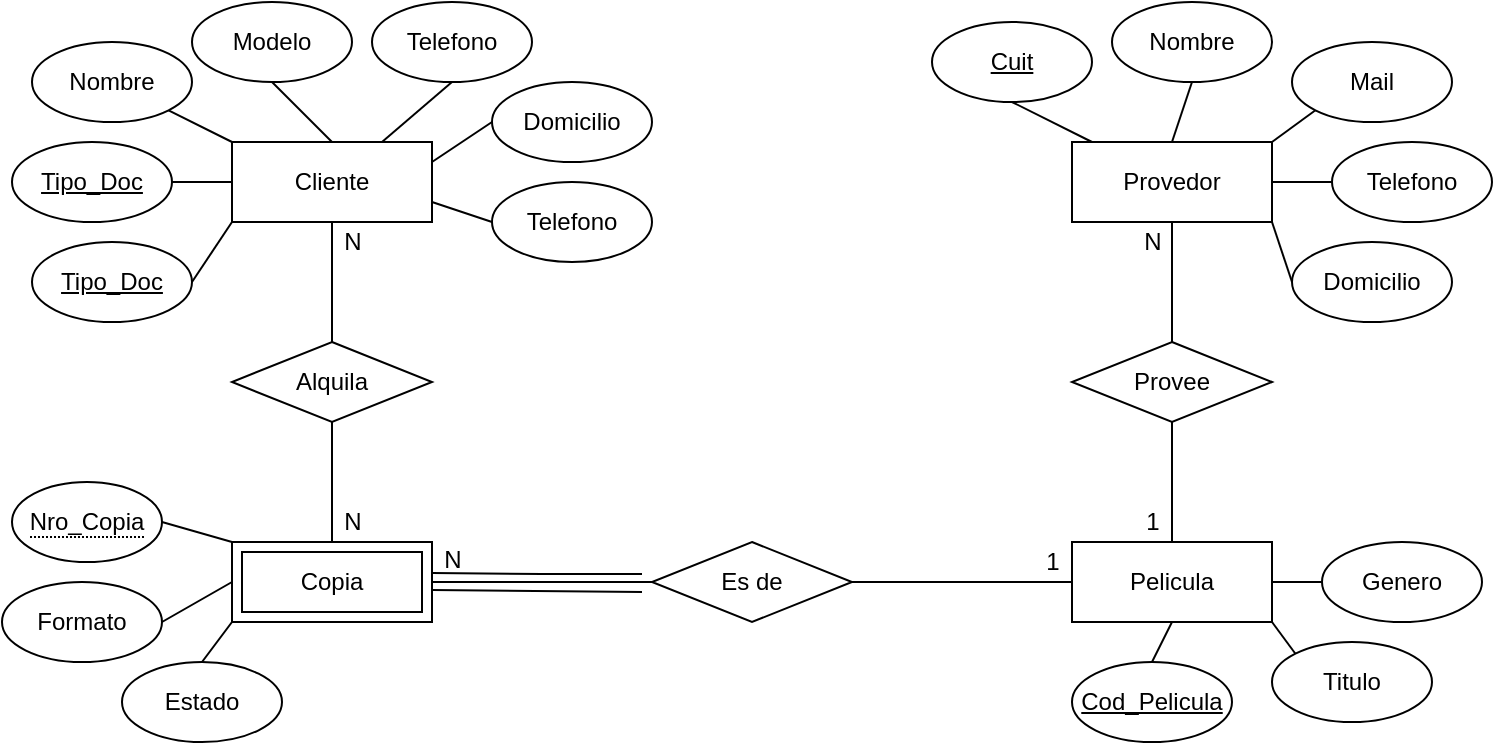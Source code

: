<mxfile version="14.1.5" type="device"><diagram id="R2lEEEUBdFMjLlhIrx00" name="Page-1"><mxGraphModel dx="406" dy="235" grid="1" gridSize="10" guides="1" tooltips="1" connect="1" arrows="1" fold="1" page="1" pageScale="1" pageWidth="850" pageHeight="1100" math="0" shadow="0" extFonts="Permanent Marker^https://fonts.googleapis.com/css?family=Permanent+Marker"><root><mxCell id="0"/><mxCell id="1" parent="0"/><mxCell id="N6ouYBC0PRO-dxLyYO_h-53" style="edgeStyle=none;rounded=0;orthogonalLoop=1;jettySize=auto;html=1;exitX=0.5;exitY=1;exitDx=0;exitDy=0;entryX=0.5;entryY=0;entryDx=0;entryDy=0;endArrow=none;endFill=0;" edge="1" parent="1" source="RgcOXR0-a5h0Kx3vkTqp-2" target="N6ouYBC0PRO-dxLyYO_h-16"><mxGeometry relative="1" as="geometry"/></mxCell><mxCell id="RgcOXR0-a5h0Kx3vkTqp-2" value="Cliente" style="whiteSpace=wrap;html=1;align=center;" parent="1" vertex="1"><mxGeometry x="165" y="100" width="100" height="40" as="geometry"/></mxCell><mxCell id="N6ouYBC0PRO-dxLyYO_h-29" style="edgeStyle=none;rounded=0;orthogonalLoop=1;jettySize=auto;html=1;exitX=1;exitY=0.5;exitDx=0;exitDy=0;entryX=0;entryY=0.5;entryDx=0;entryDy=0;endArrow=none;endFill=0;" edge="1" parent="1" source="RgcOXR0-a5h0Kx3vkTqp-4" target="RgcOXR0-a5h0Kx3vkTqp-2"><mxGeometry relative="1" as="geometry"/></mxCell><mxCell id="RgcOXR0-a5h0Kx3vkTqp-4" value="Tipo_Doc" style="ellipse;whiteSpace=wrap;html=1;align=center;fontStyle=4;" parent="1" vertex="1"><mxGeometry x="55" y="100" width="80" height="40" as="geometry"/></mxCell><mxCell id="N6ouYBC0PRO-dxLyYO_h-30" style="edgeStyle=none;rounded=0;orthogonalLoop=1;jettySize=auto;html=1;exitX=1;exitY=1;exitDx=0;exitDy=0;entryX=0;entryY=0;entryDx=0;entryDy=0;endArrow=none;endFill=0;" edge="1" parent="1" source="RgcOXR0-a5h0Kx3vkTqp-5" target="RgcOXR0-a5h0Kx3vkTqp-2"><mxGeometry relative="1" as="geometry"/></mxCell><mxCell id="RgcOXR0-a5h0Kx3vkTqp-5" value="Nombre" style="ellipse;whiteSpace=wrap;html=1;align=center;" parent="1" vertex="1"><mxGeometry x="65" y="50" width="80" height="40" as="geometry"/></mxCell><mxCell id="N6ouYBC0PRO-dxLyYO_h-37" style="edgeStyle=none;rounded=0;orthogonalLoop=1;jettySize=auto;html=1;exitX=0.5;exitY=1;exitDx=0;exitDy=0;entryX=0.5;entryY=0;entryDx=0;entryDy=0;endArrow=none;endFill=0;" edge="1" parent="1" source="RgcOXR0-a5h0Kx3vkTqp-7" target="RgcOXR0-a5h0Kx3vkTqp-2"><mxGeometry relative="1" as="geometry"/></mxCell><mxCell id="RgcOXR0-a5h0Kx3vkTqp-7" value="Modelo" style="ellipse;whiteSpace=wrap;html=1;align=center;" parent="1" vertex="1"><mxGeometry x="145" y="30" width="80" height="40" as="geometry"/></mxCell><mxCell id="N6ouYBC0PRO-dxLyYO_h-39" style="edgeStyle=none;rounded=0;orthogonalLoop=1;jettySize=auto;html=1;exitX=0.5;exitY=1;exitDx=0;exitDy=0;entryX=0.75;entryY=0;entryDx=0;entryDy=0;endArrow=none;endFill=0;" edge="1" parent="1" source="N6ouYBC0PRO-dxLyYO_h-1" target="RgcOXR0-a5h0Kx3vkTqp-2"><mxGeometry relative="1" as="geometry"/></mxCell><mxCell id="N6ouYBC0PRO-dxLyYO_h-1" value="Telefono" style="ellipse;whiteSpace=wrap;html=1;align=center;" vertex="1" parent="1"><mxGeometry x="235" y="30" width="80" height="40" as="geometry"/></mxCell><mxCell id="N6ouYBC0PRO-dxLyYO_h-34" style="edgeStyle=none;rounded=0;orthogonalLoop=1;jettySize=auto;html=1;exitX=0;exitY=0.5;exitDx=0;exitDy=0;entryX=1;entryY=0.25;entryDx=0;entryDy=0;endArrow=none;endFill=0;" edge="1" parent="1" source="N6ouYBC0PRO-dxLyYO_h-2" target="RgcOXR0-a5h0Kx3vkTqp-2"><mxGeometry relative="1" as="geometry"/></mxCell><mxCell id="N6ouYBC0PRO-dxLyYO_h-2" value="Domicilio" style="ellipse;whiteSpace=wrap;html=1;align=center;" vertex="1" parent="1"><mxGeometry x="295" y="70" width="80" height="40" as="geometry"/></mxCell><mxCell id="N6ouYBC0PRO-dxLyYO_h-35" style="edgeStyle=none;rounded=0;orthogonalLoop=1;jettySize=auto;html=1;exitX=0;exitY=0.5;exitDx=0;exitDy=0;entryX=1;entryY=0.75;entryDx=0;entryDy=0;endArrow=none;endFill=0;" edge="1" parent="1" source="N6ouYBC0PRO-dxLyYO_h-3" target="RgcOXR0-a5h0Kx3vkTqp-2"><mxGeometry relative="1" as="geometry"/></mxCell><mxCell id="N6ouYBC0PRO-dxLyYO_h-3" value="Telefono" style="ellipse;whiteSpace=wrap;html=1;align=center;" vertex="1" parent="1"><mxGeometry x="295" y="120" width="80" height="40" as="geometry"/></mxCell><mxCell id="N6ouYBC0PRO-dxLyYO_h-28" style="rounded=0;orthogonalLoop=1;jettySize=auto;html=1;exitX=1;exitY=0.5;exitDx=0;exitDy=0;entryX=0;entryY=1;entryDx=0;entryDy=0;endArrow=none;endFill=0;" edge="1" parent="1" source="N6ouYBC0PRO-dxLyYO_h-4" target="RgcOXR0-a5h0Kx3vkTqp-2"><mxGeometry relative="1" as="geometry"/></mxCell><mxCell id="N6ouYBC0PRO-dxLyYO_h-4" value="Tipo_Doc" style="ellipse;whiteSpace=wrap;html=1;align=center;fontStyle=4;" vertex="1" parent="1"><mxGeometry x="65" y="150" width="80" height="40" as="geometry"/></mxCell><mxCell id="N6ouYBC0PRO-dxLyYO_h-7" value="Pelicula" style="whiteSpace=wrap;html=1;align=center;" vertex="1" parent="1"><mxGeometry x="585" y="300" width="100" height="40" as="geometry"/></mxCell><mxCell id="N6ouYBC0PRO-dxLyYO_h-55" style="edgeStyle=none;rounded=0;orthogonalLoop=1;jettySize=auto;html=1;exitX=0.5;exitY=1;exitDx=0;exitDy=0;entryX=0.5;entryY=0;entryDx=0;entryDy=0;endArrow=none;endFill=0;" edge="1" parent="1" source="N6ouYBC0PRO-dxLyYO_h-8" target="N6ouYBC0PRO-dxLyYO_h-18"><mxGeometry relative="1" as="geometry"/></mxCell><mxCell id="N6ouYBC0PRO-dxLyYO_h-8" value="Provedor" style="whiteSpace=wrap;html=1;align=center;" vertex="1" parent="1"><mxGeometry x="585" y="100" width="100" height="40" as="geometry"/></mxCell><mxCell id="N6ouYBC0PRO-dxLyYO_h-42" style="edgeStyle=none;rounded=0;orthogonalLoop=1;jettySize=auto;html=1;exitX=0;exitY=1;exitDx=0;exitDy=0;entryX=1;entryY=0;entryDx=0;entryDy=0;endArrow=none;endFill=0;" edge="1" parent="1" source="N6ouYBC0PRO-dxLyYO_h-10" target="N6ouYBC0PRO-dxLyYO_h-8"><mxGeometry relative="1" as="geometry"/></mxCell><mxCell id="N6ouYBC0PRO-dxLyYO_h-10" value="Mail" style="ellipse;whiteSpace=wrap;html=1;align=center;" vertex="1" parent="1"><mxGeometry x="695" y="50" width="80" height="40" as="geometry"/></mxCell><mxCell id="N6ouYBC0PRO-dxLyYO_h-43" style="edgeStyle=none;rounded=0;orthogonalLoop=1;jettySize=auto;html=1;exitX=0;exitY=0.5;exitDx=0;exitDy=0;entryX=1;entryY=0.5;entryDx=0;entryDy=0;endArrow=none;endFill=0;" edge="1" parent="1" source="N6ouYBC0PRO-dxLyYO_h-11" target="N6ouYBC0PRO-dxLyYO_h-8"><mxGeometry relative="1" as="geometry"/></mxCell><mxCell id="N6ouYBC0PRO-dxLyYO_h-11" value="Telefono" style="ellipse;whiteSpace=wrap;html=1;align=center;" vertex="1" parent="1"><mxGeometry x="715" y="100" width="80" height="40" as="geometry"/></mxCell><mxCell id="N6ouYBC0PRO-dxLyYO_h-44" style="edgeStyle=none;rounded=0;orthogonalLoop=1;jettySize=auto;html=1;exitX=0;exitY=0.5;exitDx=0;exitDy=0;entryX=1;entryY=1;entryDx=0;entryDy=0;endArrow=none;endFill=0;" edge="1" parent="1" source="N6ouYBC0PRO-dxLyYO_h-12" target="N6ouYBC0PRO-dxLyYO_h-8"><mxGeometry relative="1" as="geometry"/></mxCell><mxCell id="N6ouYBC0PRO-dxLyYO_h-12" value="Domicilio" style="ellipse;whiteSpace=wrap;html=1;align=center;" vertex="1" parent="1"><mxGeometry x="695" y="150" width="80" height="40" as="geometry"/></mxCell><mxCell id="N6ouYBC0PRO-dxLyYO_h-41" style="edgeStyle=none;rounded=0;orthogonalLoop=1;jettySize=auto;html=1;exitX=0.5;exitY=1;exitDx=0;exitDy=0;entryX=0.5;entryY=0;entryDx=0;entryDy=0;endArrow=none;endFill=0;" edge="1" parent="1" source="N6ouYBC0PRO-dxLyYO_h-13" target="N6ouYBC0PRO-dxLyYO_h-8"><mxGeometry relative="1" as="geometry"/></mxCell><mxCell id="N6ouYBC0PRO-dxLyYO_h-13" value="Nombre" style="ellipse;whiteSpace=wrap;html=1;align=center;" vertex="1" parent="1"><mxGeometry x="605" y="30" width="80" height="40" as="geometry"/></mxCell><mxCell id="N6ouYBC0PRO-dxLyYO_h-40" style="edgeStyle=none;rounded=0;orthogonalLoop=1;jettySize=auto;html=1;exitX=0.5;exitY=1;exitDx=0;exitDy=0;endArrow=none;endFill=0;" edge="1" parent="1" source="N6ouYBC0PRO-dxLyYO_h-14" target="N6ouYBC0PRO-dxLyYO_h-8"><mxGeometry relative="1" as="geometry"/></mxCell><mxCell id="N6ouYBC0PRO-dxLyYO_h-14" value="Cuit" style="ellipse;whiteSpace=wrap;html=1;align=center;fontStyle=4;" vertex="1" parent="1"><mxGeometry x="515" y="40" width="80" height="40" as="geometry"/></mxCell><mxCell id="N6ouYBC0PRO-dxLyYO_h-54" style="edgeStyle=none;rounded=0;orthogonalLoop=1;jettySize=auto;html=1;exitX=0.5;exitY=1;exitDx=0;exitDy=0;entryX=0.5;entryY=0;entryDx=0;entryDy=0;endArrow=none;endFill=0;" edge="1" parent="1" source="N6ouYBC0PRO-dxLyYO_h-16" target="N6ouYBC0PRO-dxLyYO_h-57"><mxGeometry relative="1" as="geometry"><mxPoint x="215" y="300" as="targetPoint"/></mxGeometry></mxCell><mxCell id="N6ouYBC0PRO-dxLyYO_h-16" value="Alquila" style="shape=rhombus;perimeter=rhombusPerimeter;whiteSpace=wrap;html=1;align=center;" vertex="1" parent="1"><mxGeometry x="165" y="200" width="100" height="40" as="geometry"/></mxCell><mxCell id="N6ouYBC0PRO-dxLyYO_h-52" style="edgeStyle=none;rounded=0;orthogonalLoop=1;jettySize=auto;html=1;exitX=1;exitY=0.5;exitDx=0;exitDy=0;entryX=0;entryY=0.5;entryDx=0;entryDy=0;endArrow=none;endFill=0;" edge="1" parent="1" source="N6ouYBC0PRO-dxLyYO_h-17" target="N6ouYBC0PRO-dxLyYO_h-7"><mxGeometry relative="1" as="geometry"/></mxCell><mxCell id="N6ouYBC0PRO-dxLyYO_h-17" value="Es de" style="shape=rhombus;perimeter=rhombusPerimeter;whiteSpace=wrap;html=1;align=center;" vertex="1" parent="1"><mxGeometry x="375" y="300" width="100" height="40" as="geometry"/></mxCell><mxCell id="N6ouYBC0PRO-dxLyYO_h-56" style="edgeStyle=none;rounded=0;orthogonalLoop=1;jettySize=auto;html=1;exitX=0.5;exitY=1;exitDx=0;exitDy=0;entryX=0.5;entryY=0;entryDx=0;entryDy=0;endArrow=none;endFill=0;" edge="1" parent="1" source="N6ouYBC0PRO-dxLyYO_h-18" target="N6ouYBC0PRO-dxLyYO_h-7"><mxGeometry relative="1" as="geometry"/></mxCell><mxCell id="N6ouYBC0PRO-dxLyYO_h-18" value="Provee" style="shape=rhombus;perimeter=rhombusPerimeter;whiteSpace=wrap;html=1;align=center;" vertex="1" parent="1"><mxGeometry x="585" y="200" width="100" height="40" as="geometry"/></mxCell><mxCell id="N6ouYBC0PRO-dxLyYO_h-51" style="edgeStyle=none;rounded=0;orthogonalLoop=1;jettySize=auto;html=1;exitX=1;exitY=0.5;exitDx=0;exitDy=0;entryX=0;entryY=0.5;entryDx=0;entryDy=0;endArrow=none;endFill=0;" edge="1" parent="1" source="N6ouYBC0PRO-dxLyYO_h-57" target="N6ouYBC0PRO-dxLyYO_h-17"><mxGeometry relative="1" as="geometry"><mxPoint x="265" y="320" as="sourcePoint"/></mxGeometry></mxCell><mxCell id="N6ouYBC0PRO-dxLyYO_h-48" style="edgeStyle=none;rounded=0;orthogonalLoop=1;jettySize=auto;html=1;exitX=0.5;exitY=0;exitDx=0;exitDy=0;entryX=0.5;entryY=1;entryDx=0;entryDy=0;endArrow=none;endFill=0;" edge="1" parent="1" source="N6ouYBC0PRO-dxLyYO_h-20" target="N6ouYBC0PRO-dxLyYO_h-7"><mxGeometry relative="1" as="geometry"/></mxCell><mxCell id="N6ouYBC0PRO-dxLyYO_h-20" value="Cod_Pelicula" style="ellipse;whiteSpace=wrap;html=1;align=center;fontStyle=4;" vertex="1" parent="1"><mxGeometry x="585" y="360" width="80" height="40" as="geometry"/></mxCell><mxCell id="N6ouYBC0PRO-dxLyYO_h-49" style="edgeStyle=none;rounded=0;orthogonalLoop=1;jettySize=auto;html=1;exitX=0;exitY=0;exitDx=0;exitDy=0;entryX=1;entryY=1;entryDx=0;entryDy=0;endArrow=none;endFill=0;" edge="1" parent="1" source="N6ouYBC0PRO-dxLyYO_h-21" target="N6ouYBC0PRO-dxLyYO_h-7"><mxGeometry relative="1" as="geometry"/></mxCell><mxCell id="N6ouYBC0PRO-dxLyYO_h-21" value="Titulo&lt;span style=&quot;color: rgba(0 , 0 , 0 , 0) ; font-family: monospace ; font-size: 0px&quot;&gt;%3CmxGraphModel%3E%3Croot%3E%3CmxCell%20id%3D%220%22%2F%3E%3CmxCell%20id%3D%221%22%20parent%3D%220%22%2F%3E%3CmxCell%20id%3D%222%22%20value%3D%22Domicilio%22%20style%3D%22ellipse%3BwhiteSpace%3Dwrap%3Bhtml%3D1%3Balign%3Dcenter%3B%22%20vertex%3D%221%22%20parent%3D%221%22%3E%3CmxGeometry%20x%3D%22695%22%20y%3D%22150%22%20width%3D%2280%22%20height%3D%2240%22%20as%3D%22geometry%22%2F%3E%3C%2FmxCell%3E%3C%2Froot%3E%3C%2FmxGraphModel%3E&lt;/span&gt;" style="ellipse;whiteSpace=wrap;html=1;align=center;" vertex="1" parent="1"><mxGeometry x="685" y="350" width="80" height="40" as="geometry"/></mxCell><mxCell id="N6ouYBC0PRO-dxLyYO_h-50" style="edgeStyle=none;rounded=0;orthogonalLoop=1;jettySize=auto;html=1;exitX=0;exitY=0.5;exitDx=0;exitDy=0;entryX=1;entryY=0.5;entryDx=0;entryDy=0;endArrow=none;endFill=0;" edge="1" parent="1" source="N6ouYBC0PRO-dxLyYO_h-22" target="N6ouYBC0PRO-dxLyYO_h-7"><mxGeometry relative="1" as="geometry"/></mxCell><mxCell id="N6ouYBC0PRO-dxLyYO_h-22" value="Genero" style="ellipse;whiteSpace=wrap;html=1;align=center;" vertex="1" parent="1"><mxGeometry x="710" y="300" width="80" height="40" as="geometry"/></mxCell><mxCell id="N6ouYBC0PRO-dxLyYO_h-45" style="edgeStyle=none;rounded=0;orthogonalLoop=1;jettySize=auto;html=1;exitX=1;exitY=0.5;exitDx=0;exitDy=0;entryX=0;entryY=0;entryDx=0;entryDy=0;endArrow=none;endFill=0;" edge="1" parent="1" source="N6ouYBC0PRO-dxLyYO_h-24" target="N6ouYBC0PRO-dxLyYO_h-57"><mxGeometry relative="1" as="geometry"><mxPoint x="165" y="300" as="targetPoint"/></mxGeometry></mxCell><mxCell id="N6ouYBC0PRO-dxLyYO_h-24" value="&lt;span style=&quot;border-bottom: 1px dotted&quot;&gt;Nro_Copia&lt;/span&gt;" style="ellipse;whiteSpace=wrap;html=1;align=center;" vertex="1" parent="1"><mxGeometry x="55" y="270" width="75" height="40" as="geometry"/></mxCell><mxCell id="N6ouYBC0PRO-dxLyYO_h-46" style="edgeStyle=none;rounded=0;orthogonalLoop=1;jettySize=auto;html=1;exitX=1;exitY=0.5;exitDx=0;exitDy=0;entryX=0;entryY=0.5;entryDx=0;entryDy=0;endArrow=none;endFill=0;" edge="1" parent="1" source="N6ouYBC0PRO-dxLyYO_h-25" target="N6ouYBC0PRO-dxLyYO_h-57"><mxGeometry relative="1" as="geometry"><mxPoint x="165" y="320" as="targetPoint"/></mxGeometry></mxCell><mxCell id="N6ouYBC0PRO-dxLyYO_h-25" value="Formato&lt;span style=&quot;color: rgba(0 , 0 , 0 , 0) ; font-family: monospace ; font-size: 0px&quot;&gt;%3CmxGraphModel%3E%3Croot%3E%3CmxCell%20id%3D%220%22%2F%3E%3CmxCell%20id%3D%221%22%20parent%3D%220%22%2F%3E%3CmxCell%20id%3D%222%22%20value%3D%22Nombre%22%20style%3D%22ellipse%3BwhiteSpace%3Dwrap%3Bhtml%3D1%3Balign%3Dcenter%3B%22%20vertex%3D%221%22%20parent%3D%221%22%3E%3CmxGeometry%20x%3D%2265%22%20y%3D%2250%22%20width%3D%2280%22%20height%3D%2240%22%20as%3D%22geometry%22%2F%3E%3C%2FmxCell%3E%3C%2Froot%3E%3C%2FmxGraphModel%3E&lt;/span&gt;" style="ellipse;whiteSpace=wrap;html=1;align=center;" vertex="1" parent="1"><mxGeometry x="50" y="320" width="80" height="40" as="geometry"/></mxCell><mxCell id="N6ouYBC0PRO-dxLyYO_h-47" style="edgeStyle=none;rounded=0;orthogonalLoop=1;jettySize=auto;html=1;exitX=0.5;exitY=0;exitDx=0;exitDy=0;entryX=0;entryY=1;entryDx=0;entryDy=0;endArrow=none;endFill=0;" edge="1" parent="1" source="N6ouYBC0PRO-dxLyYO_h-26" target="N6ouYBC0PRO-dxLyYO_h-57"><mxGeometry relative="1" as="geometry"><mxPoint x="165" y="340" as="targetPoint"/></mxGeometry></mxCell><mxCell id="N6ouYBC0PRO-dxLyYO_h-26" value="Estado" style="ellipse;whiteSpace=wrap;html=1;align=center;" vertex="1" parent="1"><mxGeometry x="110" y="360" width="80" height="40" as="geometry"/></mxCell><mxCell id="N6ouYBC0PRO-dxLyYO_h-36" style="edgeStyle=none;rounded=0;orthogonalLoop=1;jettySize=auto;html=1;entryX=0.5;entryY=0;entryDx=0;entryDy=0;endArrow=none;endFill=0;" edge="1" parent="1" source="RgcOXR0-a5h0Kx3vkTqp-2" target="RgcOXR0-a5h0Kx3vkTqp-2"><mxGeometry relative="1" as="geometry"/></mxCell><mxCell id="N6ouYBC0PRO-dxLyYO_h-57" value="Copia" style="shape=ext;margin=3;double=1;whiteSpace=wrap;html=1;align=center;" vertex="1" parent="1"><mxGeometry x="165" y="300" width="100" height="40" as="geometry"/></mxCell><mxCell id="N6ouYBC0PRO-dxLyYO_h-58" value="N" style="text;html=1;align=center;verticalAlign=middle;resizable=0;points=[];autosize=1;" vertex="1" parent="1"><mxGeometry x="215" y="140" width="20" height="20" as="geometry"/></mxCell><mxCell id="N6ouYBC0PRO-dxLyYO_h-59" value="N" style="text;html=1;align=center;verticalAlign=middle;resizable=0;points=[];autosize=1;" vertex="1" parent="1"><mxGeometry x="215" y="280" width="20" height="20" as="geometry"/></mxCell><mxCell id="N6ouYBC0PRO-dxLyYO_h-60" value="N" style="text;html=1;align=center;verticalAlign=middle;resizable=0;points=[];autosize=1;" vertex="1" parent="1"><mxGeometry x="265" y="299" width="20" height="20" as="geometry"/></mxCell><mxCell id="N6ouYBC0PRO-dxLyYO_h-61" value="1" style="text;html=1;align=center;verticalAlign=middle;resizable=0;points=[];autosize=1;" vertex="1" parent="1"><mxGeometry x="565" y="300" width="20" height="20" as="geometry"/></mxCell><mxCell id="N6ouYBC0PRO-dxLyYO_h-63" value="N" style="text;html=1;align=center;verticalAlign=middle;resizable=0;points=[];autosize=1;" vertex="1" parent="1"><mxGeometry x="615" y="140" width="20" height="20" as="geometry"/></mxCell><mxCell id="N6ouYBC0PRO-dxLyYO_h-65" value="1" style="text;html=1;align=center;verticalAlign=middle;resizable=0;points=[];autosize=1;" vertex="1" parent="1"><mxGeometry x="615" y="280" width="20" height="20" as="geometry"/></mxCell><mxCell id="N6ouYBC0PRO-dxLyYO_h-69" value="" style="endArrow=none;html=1;rounded=0;" edge="1" parent="1"><mxGeometry relative="1" as="geometry"><mxPoint x="265" y="315.5" as="sourcePoint"/><mxPoint x="370" y="316" as="targetPoint"/><Array as="points"><mxPoint x="320" y="316"/></Array></mxGeometry></mxCell><mxCell id="N6ouYBC0PRO-dxLyYO_h-70" value="" style="endArrow=none;html=1;rounded=0;" edge="1" parent="1"><mxGeometry relative="1" as="geometry"><mxPoint x="265" y="324" as="sourcePoint"/><mxPoint x="370" y="325" as="targetPoint"/></mxGeometry></mxCell></root></mxGraphModel></diagram></mxfile>